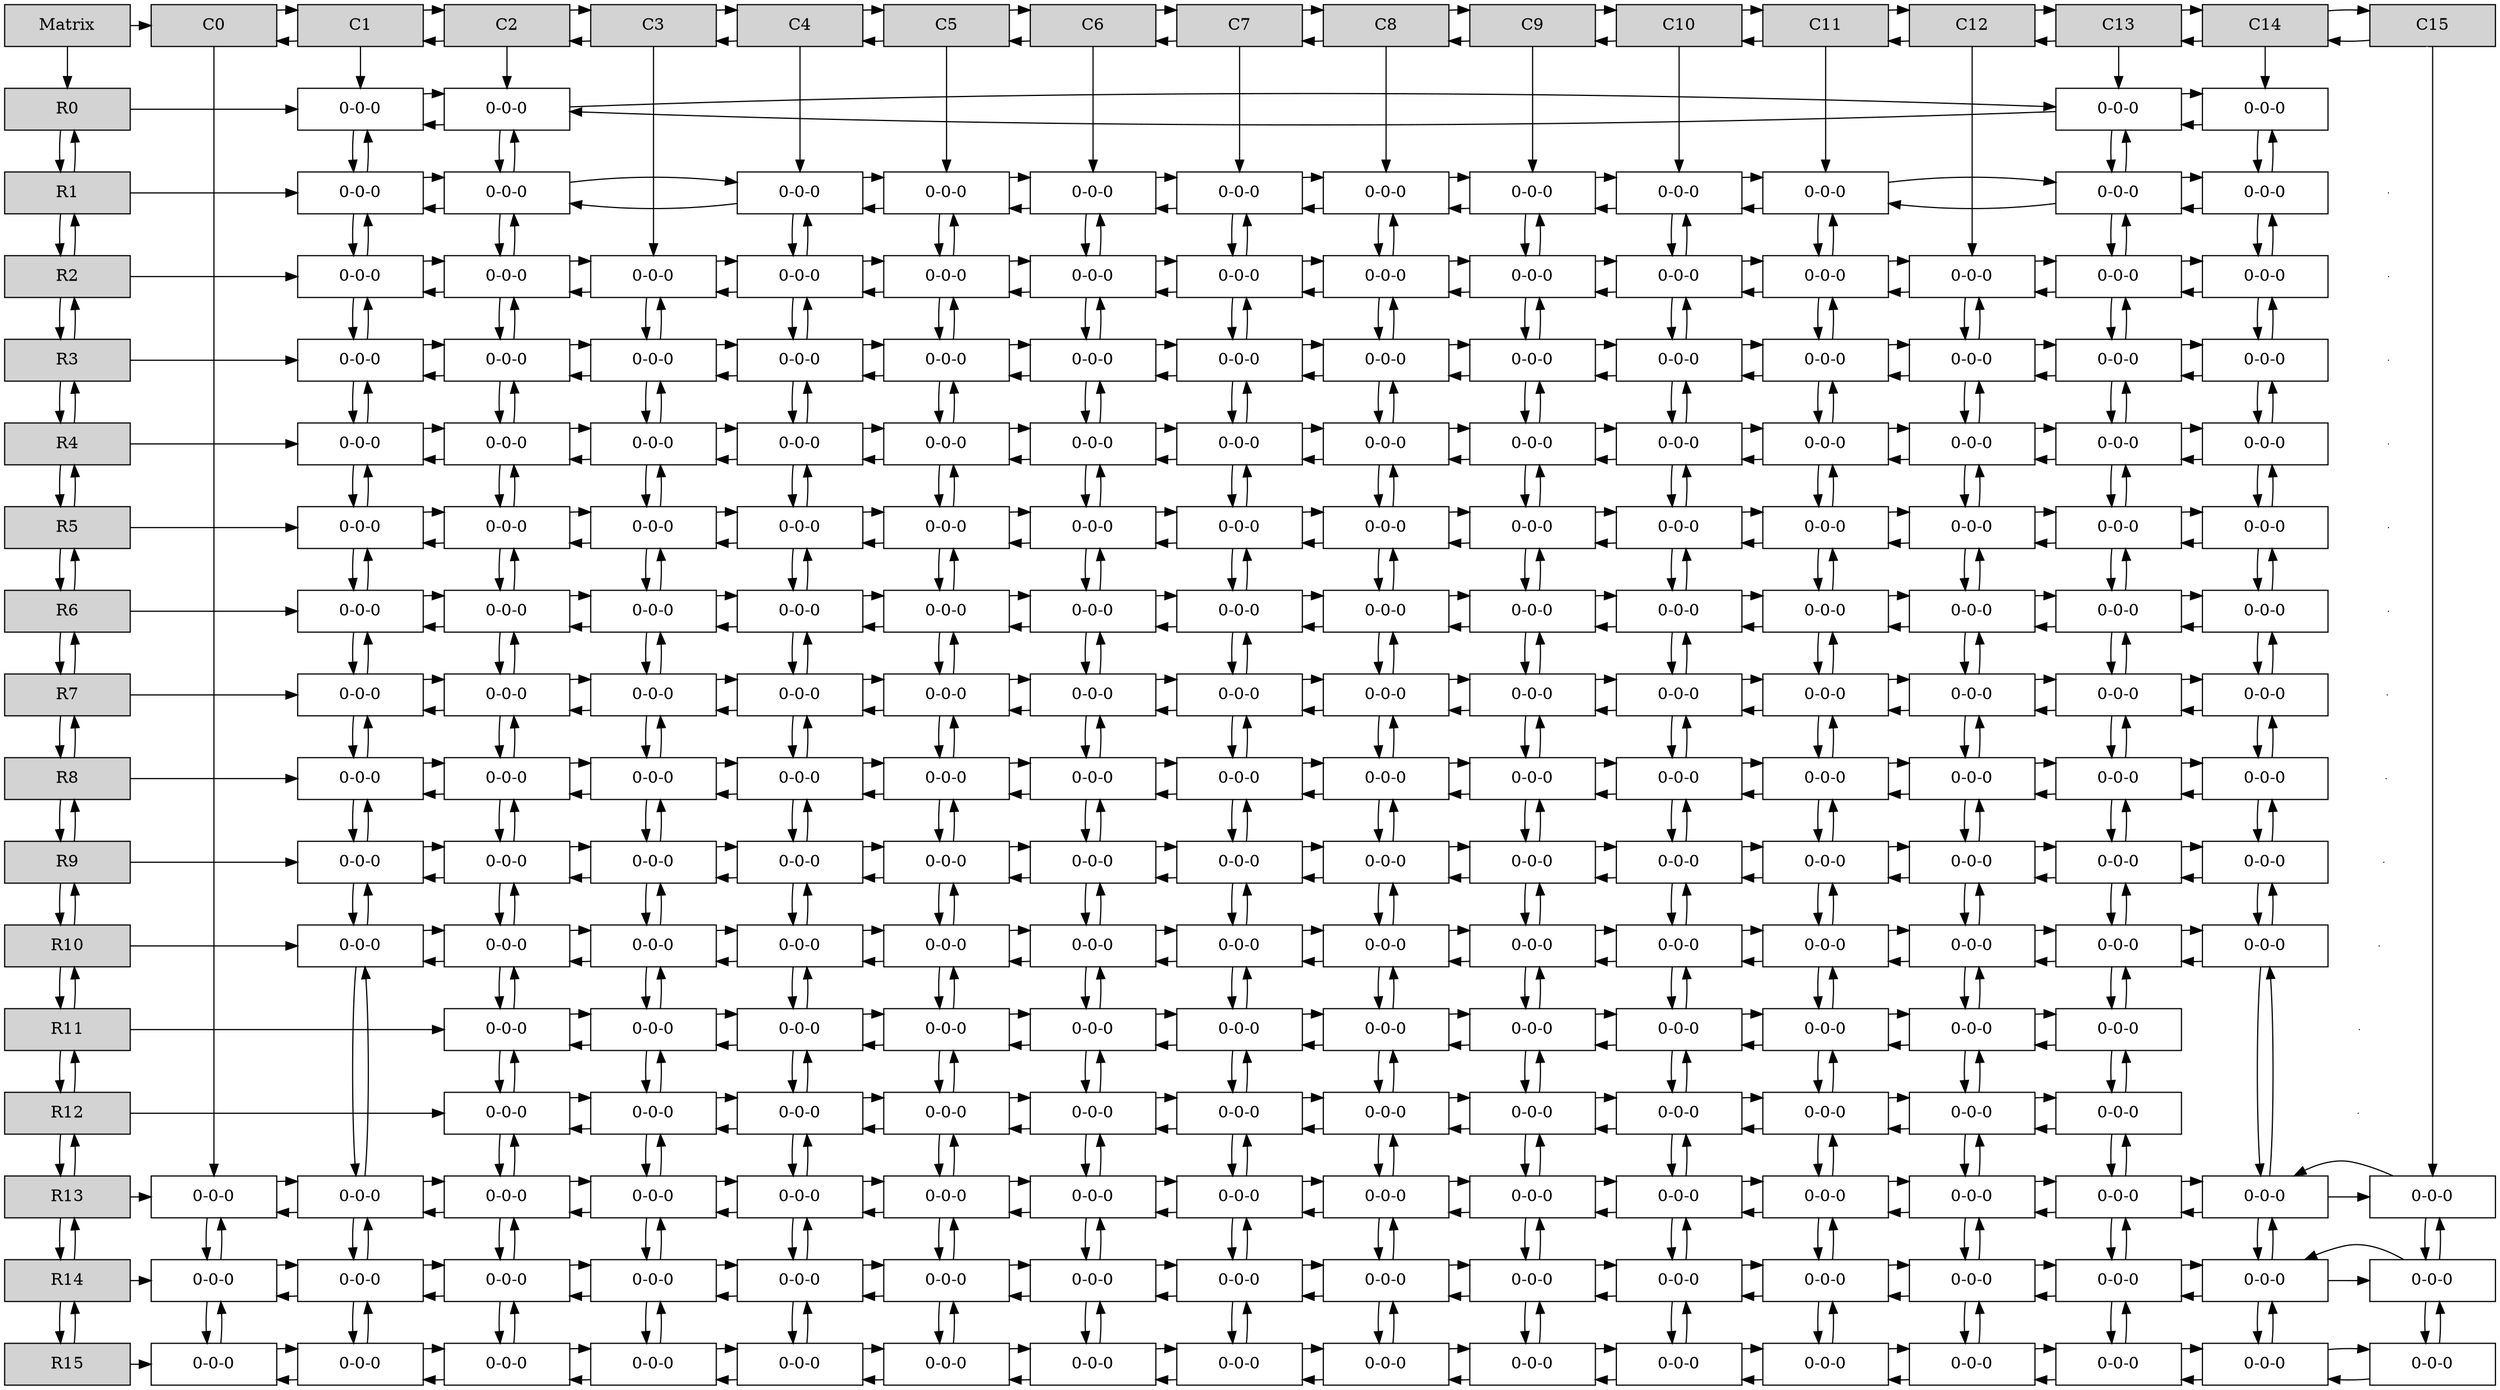 digraph Sparce_Matrix {
node [shape=box]
Mt[ label = "Matrix", width = 1.5, style = filled, group = 1 ];
e0[ shape = point, width = 0 ];
e1[ shape = point, width = 0 ];
e2[ shape = point, width = 0 ];
e3[ shape = point, width = 0 ];
e4[ shape = point, width = 0 ];
e5[ shape = point, width = 0 ];
e6[ shape = point, width = 0 ];
e7[ shape = point, width = 0 ];
e8[ shape = point, width = 0 ];
e9[ shape = point, width = 0 ];
e10[ shape = point, width = 0 ];
e11[ shape = point, width = 0 ];
e12[ shape = point, width = 0 ];
e13[ shape = point, width = 0 ];
U0[label = "R0"    width = 1.5 style = filled, group = 1 ];
Mt->U0;
N1_L0 [label = "0-0-0" width = 1.5, group =3];
U0 -> N1_L0;
A1 -> N1_L0;
N2_L0 [label = "0-0-0" width = 1.5, group =4];
N2_L0 -> N1_L0;
N1_L0 -> N2_L0;
A2 -> N2_L0;
N13_L0 [label = "0-0-0" width = 1.5, group =15];
N13_L0 -> N2_L0;
N2_L0 -> N13_L0;
A13 -> N13_L0;
N14_L0 [label = "0-0-0" width = 1.5, group =16];
N14_L0 -> N13_L0;
N13_L0 -> N14_L0;
A14 -> N14_L0;
{ rank = same; U0;N1_L0;N2_L0;N13_L0;N14_L0;}
U1[label = "R1"    width = 1.5 style = filled, group = 1 ];
U1 -> U0;
U0 -> U1;
N1_L1 [label = "0-0-0" width = 1.5, group =3];
U1 -> N1_L1;
N1_L1 -> N1_L0;
N1_L0 -> N1_L1;
N2_L1 [label = "0-0-0" width = 1.5, group =4];
N2_L1 -> N1_L1;
N1_L1 -> N2_L1;
N2_L1 -> N2_L0;
N2_L0 -> N2_L1;
N4_L1 [label = "0-0-0" width = 1.5, group =6];
N4_L1 -> N2_L1;
N2_L1 -> N4_L1;
A4 -> N4_L1;
N5_L1 [label = "0-0-0" width = 1.5, group =7];
N5_L1 -> N4_L1;
N4_L1 -> N5_L1;
A5 -> N5_L1;
N6_L1 [label = "0-0-0" width = 1.5, group =8];
N6_L1 -> N5_L1;
N5_L1 -> N6_L1;
A6 -> N6_L1;
N7_L1 [label = "0-0-0" width = 1.5, group =9];
N7_L1 -> N6_L1;
N6_L1 -> N7_L1;
A7 -> N7_L1;
N8_L1 [label = "0-0-0" width = 1.5, group =10];
N8_L1 -> N7_L1;
N7_L1 -> N8_L1;
A8 -> N8_L1;
N9_L1 [label = "0-0-0" width = 1.5, group =11];
N9_L1 -> N8_L1;
N8_L1 -> N9_L1;
A9 -> N9_L1;
N10_L1 [label = "0-0-0" width = 1.5, group =12];
N10_L1 -> N9_L1;
N9_L1 -> N10_L1;
A10 -> N10_L1;
N11_L1 [label = "0-0-0" width = 1.5, group =13];
N11_L1 -> N10_L1;
N10_L1 -> N11_L1;
A11 -> N11_L1;
N13_L1 [label = "0-0-0" width = 1.5, group =15];
N13_L1 -> N11_L1;
N11_L1 -> N13_L1;
N13_L1 -> N13_L0;
N13_L0 -> N13_L1;
N14_L1 [label = "0-0-0" width = 1.5, group =16];
N14_L1 -> N13_L1;
N13_L1 -> N14_L1;
N14_L1 -> N14_L0;
N14_L0 -> N14_L1;
{ rank = same; U1;N1_L1;N2_L1;N4_L1;N5_L1;N6_L1;N7_L1;N8_L1;N9_L1;N10_L1;N11_L1;N13_L1;N14_L1;}
U2[label = "R2"    width = 1.5 style = filled, group = 1 ];
U2 -> U1;
U1 -> U2;
{ rank = same; U1; e0}
N1_L2 [label = "0-0-0" width = 1.5, group =3];
U2 -> N1_L2;
N1_L2 -> N1_L1;
N1_L1 -> N1_L2;
N2_L2 [label = "0-0-0" width = 1.5, group =4];
N2_L2 -> N1_L2;
N1_L2 -> N2_L2;
N2_L2 -> N2_L1;
N2_L1 -> N2_L2;
N3_L2 [label = "0-0-0" width = 1.5, group =5];
N3_L2 -> N2_L2;
N2_L2 -> N3_L2;
A3 -> N3_L2;
N4_L2 [label = "0-0-0" width = 1.5, group =6];
N4_L2 -> N3_L2;
N3_L2 -> N4_L2;
N4_L2 -> N4_L1;
N4_L1 -> N4_L2;
N5_L2 [label = "0-0-0" width = 1.5, group =7];
N5_L2 -> N4_L2;
N4_L2 -> N5_L2;
N5_L2 -> N5_L1;
N5_L1 -> N5_L2;
N6_L2 [label = "0-0-0" width = 1.5, group =8];
N6_L2 -> N5_L2;
N5_L2 -> N6_L2;
N6_L2 -> N6_L1;
N6_L1 -> N6_L2;
N7_L2 [label = "0-0-0" width = 1.5, group =9];
N7_L2 -> N6_L2;
N6_L2 -> N7_L2;
N7_L2 -> N7_L1;
N7_L1 -> N7_L2;
N8_L2 [label = "0-0-0" width = 1.5, group =10];
N8_L2 -> N7_L2;
N7_L2 -> N8_L2;
N8_L2 -> N8_L1;
N8_L1 -> N8_L2;
N9_L2 [label = "0-0-0" width = 1.5, group =11];
N9_L2 -> N8_L2;
N8_L2 -> N9_L2;
N9_L2 -> N9_L1;
N9_L1 -> N9_L2;
N10_L2 [label = "0-0-0" width = 1.5, group =12];
N10_L2 -> N9_L2;
N9_L2 -> N10_L2;
N10_L2 -> N10_L1;
N10_L1 -> N10_L2;
N11_L2 [label = "0-0-0" width = 1.5, group =13];
N11_L2 -> N10_L2;
N10_L2 -> N11_L2;
N11_L2 -> N11_L1;
N11_L1 -> N11_L2;
N12_L2 [label = "0-0-0" width = 1.5, group =14];
N12_L2 -> N11_L2;
N11_L2 -> N12_L2;
A12 -> N12_L2;
N13_L2 [label = "0-0-0" width = 1.5, group =15];
N13_L2 -> N12_L2;
N12_L2 -> N13_L2;
N13_L2 -> N13_L1;
N13_L1 -> N13_L2;
N14_L2 [label = "0-0-0" width = 1.5, group =16];
N14_L2 -> N13_L2;
N13_L2 -> N14_L2;
N14_L2 -> N14_L1;
N14_L1 -> N14_L2;
{ rank = same; U2;N1_L2;N2_L2;N3_L2;N4_L2;N5_L2;N6_L2;N7_L2;N8_L2;N9_L2;N10_L2;N11_L2;N12_L2;N13_L2;N14_L2;}
U3[label = "R3"    width = 1.5 style = filled, group = 1 ];
U3 -> U2;
U2 -> U3;
{ rank = same; U2; e1}
N1_L3 [label = "0-0-0" width = 1.5, group =3];
U3 -> N1_L3;
N1_L3 -> N1_L2;
N1_L2 -> N1_L3;
N2_L3 [label = "0-0-0" width = 1.5, group =4];
N2_L3 -> N1_L3;
N1_L3 -> N2_L3;
N2_L3 -> N2_L2;
N2_L2 -> N2_L3;
N3_L3 [label = "0-0-0" width = 1.5, group =5];
N3_L3 -> N2_L3;
N2_L3 -> N3_L3;
N3_L3 -> N3_L2;
N3_L2 -> N3_L3;
N4_L3 [label = "0-0-0" width = 1.5, group =6];
N4_L3 -> N3_L3;
N3_L3 -> N4_L3;
N4_L3 -> N4_L2;
N4_L2 -> N4_L3;
N5_L3 [label = "0-0-0" width = 1.5, group =7];
N5_L3 -> N4_L3;
N4_L3 -> N5_L3;
N5_L3 -> N5_L2;
N5_L2 -> N5_L3;
N6_L3 [label = "0-0-0" width = 1.5, group =8];
N6_L3 -> N5_L3;
N5_L3 -> N6_L3;
N6_L3 -> N6_L2;
N6_L2 -> N6_L3;
N7_L3 [label = "0-0-0" width = 1.5, group =9];
N7_L3 -> N6_L3;
N6_L3 -> N7_L3;
N7_L3 -> N7_L2;
N7_L2 -> N7_L3;
N8_L3 [label = "0-0-0" width = 1.5, group =10];
N8_L3 -> N7_L3;
N7_L3 -> N8_L3;
N8_L3 -> N8_L2;
N8_L2 -> N8_L3;
N9_L3 [label = "0-0-0" width = 1.5, group =11];
N9_L3 -> N8_L3;
N8_L3 -> N9_L3;
N9_L3 -> N9_L2;
N9_L2 -> N9_L3;
N10_L3 [label = "0-0-0" width = 1.5, group =12];
N10_L3 -> N9_L3;
N9_L3 -> N10_L3;
N10_L3 -> N10_L2;
N10_L2 -> N10_L3;
N11_L3 [label = "0-0-0" width = 1.5, group =13];
N11_L3 -> N10_L3;
N10_L3 -> N11_L3;
N11_L3 -> N11_L2;
N11_L2 -> N11_L3;
N12_L3 [label = "0-0-0" width = 1.5, group =14];
N12_L3 -> N11_L3;
N11_L3 -> N12_L3;
N12_L3 -> N12_L2;
N12_L2 -> N12_L3;
N13_L3 [label = "0-0-0" width = 1.5, group =15];
N13_L3 -> N12_L3;
N12_L3 -> N13_L3;
N13_L3 -> N13_L2;
N13_L2 -> N13_L3;
N14_L3 [label = "0-0-0" width = 1.5, group =16];
N14_L3 -> N13_L3;
N13_L3 -> N14_L3;
N14_L3 -> N14_L2;
N14_L2 -> N14_L3;
{ rank = same; U3;N1_L3;N2_L3;N3_L3;N4_L3;N5_L3;N6_L3;N7_L3;N8_L3;N9_L3;N10_L3;N11_L3;N12_L3;N13_L3;N14_L3;}
U4[label = "R4"    width = 1.5 style = filled, group = 1 ];
U4 -> U3;
U3 -> U4;
{ rank = same; U3; e2}
N1_L4 [label = "0-0-0" width = 1.5, group =3];
U4 -> N1_L4;
N1_L4 -> N1_L3;
N1_L3 -> N1_L4;
N2_L4 [label = "0-0-0" width = 1.5, group =4];
N2_L4 -> N1_L4;
N1_L4 -> N2_L4;
N2_L4 -> N2_L3;
N2_L3 -> N2_L4;
N3_L4 [label = "0-0-0" width = 1.5, group =5];
N3_L4 -> N2_L4;
N2_L4 -> N3_L4;
N3_L4 -> N3_L3;
N3_L3 -> N3_L4;
N4_L4 [label = "0-0-0" width = 1.5, group =6];
N4_L4 -> N3_L4;
N3_L4 -> N4_L4;
N4_L4 -> N4_L3;
N4_L3 -> N4_L4;
N5_L4 [label = "0-0-0" width = 1.5, group =7];
N5_L4 -> N4_L4;
N4_L4 -> N5_L4;
N5_L4 -> N5_L3;
N5_L3 -> N5_L4;
N6_L4 [label = "0-0-0" width = 1.5, group =8];
N6_L4 -> N5_L4;
N5_L4 -> N6_L4;
N6_L4 -> N6_L3;
N6_L3 -> N6_L4;
N7_L4 [label = "0-0-0" width = 1.5, group =9];
N7_L4 -> N6_L4;
N6_L4 -> N7_L4;
N7_L4 -> N7_L3;
N7_L3 -> N7_L4;
N8_L4 [label = "0-0-0" width = 1.5, group =10];
N8_L4 -> N7_L4;
N7_L4 -> N8_L4;
N8_L4 -> N8_L3;
N8_L3 -> N8_L4;
N9_L4 [label = "0-0-0" width = 1.5, group =11];
N9_L4 -> N8_L4;
N8_L4 -> N9_L4;
N9_L4 -> N9_L3;
N9_L3 -> N9_L4;
N10_L4 [label = "0-0-0" width = 1.5, group =12];
N10_L4 -> N9_L4;
N9_L4 -> N10_L4;
N10_L4 -> N10_L3;
N10_L3 -> N10_L4;
N11_L4 [label = "0-0-0" width = 1.5, group =13];
N11_L4 -> N10_L4;
N10_L4 -> N11_L4;
N11_L4 -> N11_L3;
N11_L3 -> N11_L4;
N12_L4 [label = "0-0-0" width = 1.5, group =14];
N12_L4 -> N11_L4;
N11_L4 -> N12_L4;
N12_L4 -> N12_L3;
N12_L3 -> N12_L4;
N13_L4 [label = "0-0-0" width = 1.5, group =15];
N13_L4 -> N12_L4;
N12_L4 -> N13_L4;
N13_L4 -> N13_L3;
N13_L3 -> N13_L4;
N14_L4 [label = "0-0-0" width = 1.5, group =16];
N14_L4 -> N13_L4;
N13_L4 -> N14_L4;
N14_L4 -> N14_L3;
N14_L3 -> N14_L4;
{ rank = same; U4;N1_L4;N2_L4;N3_L4;N4_L4;N5_L4;N6_L4;N7_L4;N8_L4;N9_L4;N10_L4;N11_L4;N12_L4;N13_L4;N14_L4;}
U5[label = "R5"    width = 1.5 style = filled, group = 1 ];
U5 -> U4;
U4 -> U5;
{ rank = same; U4; e3}
N1_L5 [label = "0-0-0" width = 1.5, group =3];
U5 -> N1_L5;
N1_L5 -> N1_L4;
N1_L4 -> N1_L5;
N2_L5 [label = "0-0-0" width = 1.5, group =4];
N2_L5 -> N1_L5;
N1_L5 -> N2_L5;
N2_L5 -> N2_L4;
N2_L4 -> N2_L5;
N3_L5 [label = "0-0-0" width = 1.5, group =5];
N3_L5 -> N2_L5;
N2_L5 -> N3_L5;
N3_L5 -> N3_L4;
N3_L4 -> N3_L5;
N4_L5 [label = "0-0-0" width = 1.5, group =6];
N4_L5 -> N3_L5;
N3_L5 -> N4_L5;
N4_L5 -> N4_L4;
N4_L4 -> N4_L5;
N5_L5 [label = "0-0-0" width = 1.5, group =7];
N5_L5 -> N4_L5;
N4_L5 -> N5_L5;
N5_L5 -> N5_L4;
N5_L4 -> N5_L5;
N6_L5 [label = "0-0-0" width = 1.5, group =8];
N6_L5 -> N5_L5;
N5_L5 -> N6_L5;
N6_L5 -> N6_L4;
N6_L4 -> N6_L5;
N7_L5 [label = "0-0-0" width = 1.5, group =9];
N7_L5 -> N6_L5;
N6_L5 -> N7_L5;
N7_L5 -> N7_L4;
N7_L4 -> N7_L5;
N8_L5 [label = "0-0-0" width = 1.5, group =10];
N8_L5 -> N7_L5;
N7_L5 -> N8_L5;
N8_L5 -> N8_L4;
N8_L4 -> N8_L5;
N9_L5 [label = "0-0-0" width = 1.5, group =11];
N9_L5 -> N8_L5;
N8_L5 -> N9_L5;
N9_L5 -> N9_L4;
N9_L4 -> N9_L5;
N10_L5 [label = "0-0-0" width = 1.5, group =12];
N10_L5 -> N9_L5;
N9_L5 -> N10_L5;
N10_L5 -> N10_L4;
N10_L4 -> N10_L5;
N11_L5 [label = "0-0-0" width = 1.5, group =13];
N11_L5 -> N10_L5;
N10_L5 -> N11_L5;
N11_L5 -> N11_L4;
N11_L4 -> N11_L5;
N12_L5 [label = "0-0-0" width = 1.5, group =14];
N12_L5 -> N11_L5;
N11_L5 -> N12_L5;
N12_L5 -> N12_L4;
N12_L4 -> N12_L5;
N13_L5 [label = "0-0-0" width = 1.5, group =15];
N13_L5 -> N12_L5;
N12_L5 -> N13_L5;
N13_L5 -> N13_L4;
N13_L4 -> N13_L5;
N14_L5 [label = "0-0-0" width = 1.5, group =16];
N14_L5 -> N13_L5;
N13_L5 -> N14_L5;
N14_L5 -> N14_L4;
N14_L4 -> N14_L5;
{ rank = same; U5;N1_L5;N2_L5;N3_L5;N4_L5;N5_L5;N6_L5;N7_L5;N8_L5;N9_L5;N10_L5;N11_L5;N12_L5;N13_L5;N14_L5;}
U6[label = "R6"    width = 1.5 style = filled, group = 1 ];
U6 -> U5;
U5 -> U6;
{ rank = same; U5; e4}
N1_L6 [label = "0-0-0" width = 1.5, group =3];
U6 -> N1_L6;
N1_L6 -> N1_L5;
N1_L5 -> N1_L6;
N2_L6 [label = "0-0-0" width = 1.5, group =4];
N2_L6 -> N1_L6;
N1_L6 -> N2_L6;
N2_L6 -> N2_L5;
N2_L5 -> N2_L6;
N3_L6 [label = "0-0-0" width = 1.5, group =5];
N3_L6 -> N2_L6;
N2_L6 -> N3_L6;
N3_L6 -> N3_L5;
N3_L5 -> N3_L6;
N4_L6 [label = "0-0-0" width = 1.5, group =6];
N4_L6 -> N3_L6;
N3_L6 -> N4_L6;
N4_L6 -> N4_L5;
N4_L5 -> N4_L6;
N5_L6 [label = "0-0-0" width = 1.5, group =7];
N5_L6 -> N4_L6;
N4_L6 -> N5_L6;
N5_L6 -> N5_L5;
N5_L5 -> N5_L6;
N6_L6 [label = "0-0-0" width = 1.5, group =8];
N6_L6 -> N5_L6;
N5_L6 -> N6_L6;
N6_L6 -> N6_L5;
N6_L5 -> N6_L6;
N7_L6 [label = "0-0-0" width = 1.5, group =9];
N7_L6 -> N6_L6;
N6_L6 -> N7_L6;
N7_L6 -> N7_L5;
N7_L5 -> N7_L6;
N8_L6 [label = "0-0-0" width = 1.5, group =10];
N8_L6 -> N7_L6;
N7_L6 -> N8_L6;
N8_L6 -> N8_L5;
N8_L5 -> N8_L6;
N9_L6 [label = "0-0-0" width = 1.5, group =11];
N9_L6 -> N8_L6;
N8_L6 -> N9_L6;
N9_L6 -> N9_L5;
N9_L5 -> N9_L6;
N10_L6 [label = "0-0-0" width = 1.5, group =12];
N10_L6 -> N9_L6;
N9_L6 -> N10_L6;
N10_L6 -> N10_L5;
N10_L5 -> N10_L6;
N11_L6 [label = "0-0-0" width = 1.5, group =13];
N11_L6 -> N10_L6;
N10_L6 -> N11_L6;
N11_L6 -> N11_L5;
N11_L5 -> N11_L6;
N12_L6 [label = "0-0-0" width = 1.5, group =14];
N12_L6 -> N11_L6;
N11_L6 -> N12_L6;
N12_L6 -> N12_L5;
N12_L5 -> N12_L6;
N13_L6 [label = "0-0-0" width = 1.5, group =15];
N13_L6 -> N12_L6;
N12_L6 -> N13_L6;
N13_L6 -> N13_L5;
N13_L5 -> N13_L6;
N14_L6 [label = "0-0-0" width = 1.5, group =16];
N14_L6 -> N13_L6;
N13_L6 -> N14_L6;
N14_L6 -> N14_L5;
N14_L5 -> N14_L6;
{ rank = same; U6;N1_L6;N2_L6;N3_L6;N4_L6;N5_L6;N6_L6;N7_L6;N8_L6;N9_L6;N10_L6;N11_L6;N12_L6;N13_L6;N14_L6;}
U7[label = "R7"    width = 1.5 style = filled, group = 1 ];
U7 -> U6;
U6 -> U7;
{ rank = same; U6; e5}
N1_L7 [label = "0-0-0" width = 1.5, group =3];
U7 -> N1_L7;
N1_L7 -> N1_L6;
N1_L6 -> N1_L7;
N2_L7 [label = "0-0-0" width = 1.5, group =4];
N2_L7 -> N1_L7;
N1_L7 -> N2_L7;
N2_L7 -> N2_L6;
N2_L6 -> N2_L7;
N3_L7 [label = "0-0-0" width = 1.5, group =5];
N3_L7 -> N2_L7;
N2_L7 -> N3_L7;
N3_L7 -> N3_L6;
N3_L6 -> N3_L7;
N4_L7 [label = "0-0-0" width = 1.5, group =6];
N4_L7 -> N3_L7;
N3_L7 -> N4_L7;
N4_L7 -> N4_L6;
N4_L6 -> N4_L7;
N5_L7 [label = "0-0-0" width = 1.5, group =7];
N5_L7 -> N4_L7;
N4_L7 -> N5_L7;
N5_L7 -> N5_L6;
N5_L6 -> N5_L7;
N6_L7 [label = "0-0-0" width = 1.5, group =8];
N6_L7 -> N5_L7;
N5_L7 -> N6_L7;
N6_L7 -> N6_L6;
N6_L6 -> N6_L7;
N7_L7 [label = "0-0-0" width = 1.5, group =9];
N7_L7 -> N6_L7;
N6_L7 -> N7_L7;
N7_L7 -> N7_L6;
N7_L6 -> N7_L7;
N8_L7 [label = "0-0-0" width = 1.5, group =10];
N8_L7 -> N7_L7;
N7_L7 -> N8_L7;
N8_L7 -> N8_L6;
N8_L6 -> N8_L7;
N9_L7 [label = "0-0-0" width = 1.5, group =11];
N9_L7 -> N8_L7;
N8_L7 -> N9_L7;
N9_L7 -> N9_L6;
N9_L6 -> N9_L7;
N10_L7 [label = "0-0-0" width = 1.5, group =12];
N10_L7 -> N9_L7;
N9_L7 -> N10_L7;
N10_L7 -> N10_L6;
N10_L6 -> N10_L7;
N11_L7 [label = "0-0-0" width = 1.5, group =13];
N11_L7 -> N10_L7;
N10_L7 -> N11_L7;
N11_L7 -> N11_L6;
N11_L6 -> N11_L7;
N12_L7 [label = "0-0-0" width = 1.5, group =14];
N12_L7 -> N11_L7;
N11_L7 -> N12_L7;
N12_L7 -> N12_L6;
N12_L6 -> N12_L7;
N13_L7 [label = "0-0-0" width = 1.5, group =15];
N13_L7 -> N12_L7;
N12_L7 -> N13_L7;
N13_L7 -> N13_L6;
N13_L6 -> N13_L7;
N14_L7 [label = "0-0-0" width = 1.5, group =16];
N14_L7 -> N13_L7;
N13_L7 -> N14_L7;
N14_L7 -> N14_L6;
N14_L6 -> N14_L7;
{ rank = same; U7;N1_L7;N2_L7;N3_L7;N4_L7;N5_L7;N6_L7;N7_L7;N8_L7;N9_L7;N10_L7;N11_L7;N12_L7;N13_L7;N14_L7;}
U8[label = "R8"    width = 1.5 style = filled, group = 1 ];
U8 -> U7;
U7 -> U8;
{ rank = same; U7; e6}
N1_L8 [label = "0-0-0" width = 1.5, group =3];
U8 -> N1_L8;
N1_L8 -> N1_L7;
N1_L7 -> N1_L8;
N2_L8 [label = "0-0-0" width = 1.5, group =4];
N2_L8 -> N1_L8;
N1_L8 -> N2_L8;
N2_L8 -> N2_L7;
N2_L7 -> N2_L8;
N3_L8 [label = "0-0-0" width = 1.5, group =5];
N3_L8 -> N2_L8;
N2_L8 -> N3_L8;
N3_L8 -> N3_L7;
N3_L7 -> N3_L8;
N4_L8 [label = "0-0-0" width = 1.5, group =6];
N4_L8 -> N3_L8;
N3_L8 -> N4_L8;
N4_L8 -> N4_L7;
N4_L7 -> N4_L8;
N5_L8 [label = "0-0-0" width = 1.5, group =7];
N5_L8 -> N4_L8;
N4_L8 -> N5_L8;
N5_L8 -> N5_L7;
N5_L7 -> N5_L8;
N6_L8 [label = "0-0-0" width = 1.5, group =8];
N6_L8 -> N5_L8;
N5_L8 -> N6_L8;
N6_L8 -> N6_L7;
N6_L7 -> N6_L8;
N7_L8 [label = "0-0-0" width = 1.5, group =9];
N7_L8 -> N6_L8;
N6_L8 -> N7_L8;
N7_L8 -> N7_L7;
N7_L7 -> N7_L8;
N8_L8 [label = "0-0-0" width = 1.5, group =10];
N8_L8 -> N7_L8;
N7_L8 -> N8_L8;
N8_L8 -> N8_L7;
N8_L7 -> N8_L8;
N9_L8 [label = "0-0-0" width = 1.5, group =11];
N9_L8 -> N8_L8;
N8_L8 -> N9_L8;
N9_L8 -> N9_L7;
N9_L7 -> N9_L8;
N10_L8 [label = "0-0-0" width = 1.5, group =12];
N10_L8 -> N9_L8;
N9_L8 -> N10_L8;
N10_L8 -> N10_L7;
N10_L7 -> N10_L8;
N11_L8 [label = "0-0-0" width = 1.5, group =13];
N11_L8 -> N10_L8;
N10_L8 -> N11_L8;
N11_L8 -> N11_L7;
N11_L7 -> N11_L8;
N12_L8 [label = "0-0-0" width = 1.5, group =14];
N12_L8 -> N11_L8;
N11_L8 -> N12_L8;
N12_L8 -> N12_L7;
N12_L7 -> N12_L8;
N13_L8 [label = "0-0-0" width = 1.5, group =15];
N13_L8 -> N12_L8;
N12_L8 -> N13_L8;
N13_L8 -> N13_L7;
N13_L7 -> N13_L8;
N14_L8 [label = "0-0-0" width = 1.5, group =16];
N14_L8 -> N13_L8;
N13_L8 -> N14_L8;
N14_L8 -> N14_L7;
N14_L7 -> N14_L8;
{ rank = same; U8;N1_L8;N2_L8;N3_L8;N4_L8;N5_L8;N6_L8;N7_L8;N8_L8;N9_L8;N10_L8;N11_L8;N12_L8;N13_L8;N14_L8;}
U9[label = "R9"    width = 1.5 style = filled, group = 1 ];
U9 -> U8;
U8 -> U9;
{ rank = same; U8; e7}
N1_L9 [label = "0-0-0" width = 1.5, group =3];
U9 -> N1_L9;
N1_L9 -> N1_L8;
N1_L8 -> N1_L9;
N2_L9 [label = "0-0-0" width = 1.5, group =4];
N2_L9 -> N1_L9;
N1_L9 -> N2_L9;
N2_L9 -> N2_L8;
N2_L8 -> N2_L9;
N3_L9 [label = "0-0-0" width = 1.5, group =5];
N3_L9 -> N2_L9;
N2_L9 -> N3_L9;
N3_L9 -> N3_L8;
N3_L8 -> N3_L9;
N4_L9 [label = "0-0-0" width = 1.5, group =6];
N4_L9 -> N3_L9;
N3_L9 -> N4_L9;
N4_L9 -> N4_L8;
N4_L8 -> N4_L9;
N5_L9 [label = "0-0-0" width = 1.5, group =7];
N5_L9 -> N4_L9;
N4_L9 -> N5_L9;
N5_L9 -> N5_L8;
N5_L8 -> N5_L9;
N6_L9 [label = "0-0-0" width = 1.5, group =8];
N6_L9 -> N5_L9;
N5_L9 -> N6_L9;
N6_L9 -> N6_L8;
N6_L8 -> N6_L9;
N7_L9 [label = "0-0-0" width = 1.5, group =9];
N7_L9 -> N6_L9;
N6_L9 -> N7_L9;
N7_L9 -> N7_L8;
N7_L8 -> N7_L9;
N8_L9 [label = "0-0-0" width = 1.5, group =10];
N8_L9 -> N7_L9;
N7_L9 -> N8_L9;
N8_L9 -> N8_L8;
N8_L8 -> N8_L9;
N9_L9 [label = "0-0-0" width = 1.5, group =11];
N9_L9 -> N8_L9;
N8_L9 -> N9_L9;
N9_L9 -> N9_L8;
N9_L8 -> N9_L9;
N10_L9 [label = "0-0-0" width = 1.5, group =12];
N10_L9 -> N9_L9;
N9_L9 -> N10_L9;
N10_L9 -> N10_L8;
N10_L8 -> N10_L9;
N11_L9 [label = "0-0-0" width = 1.5, group =13];
N11_L9 -> N10_L9;
N10_L9 -> N11_L9;
N11_L9 -> N11_L8;
N11_L8 -> N11_L9;
N12_L9 [label = "0-0-0" width = 1.5, group =14];
N12_L9 -> N11_L9;
N11_L9 -> N12_L9;
N12_L9 -> N12_L8;
N12_L8 -> N12_L9;
N13_L9 [label = "0-0-0" width = 1.5, group =15];
N13_L9 -> N12_L9;
N12_L9 -> N13_L9;
N13_L9 -> N13_L8;
N13_L8 -> N13_L9;
N14_L9 [label = "0-0-0" width = 1.5, group =16];
N14_L9 -> N13_L9;
N13_L9 -> N14_L9;
N14_L9 -> N14_L8;
N14_L8 -> N14_L9;
{ rank = same; U9;N1_L9;N2_L9;N3_L9;N4_L9;N5_L9;N6_L9;N7_L9;N8_L9;N9_L9;N10_L9;N11_L9;N12_L9;N13_L9;N14_L9;}
U10[label = "R10"    width = 1.5 style = filled, group = 1 ];
U10 -> U9;
U9 -> U10;
{ rank = same; U9; e8}
N1_L10 [label = "0-0-0" width = 1.5, group =3];
U10 -> N1_L10;
N1_L10 -> N1_L9;
N1_L9 -> N1_L10;
N2_L10 [label = "0-0-0" width = 1.5, group =4];
N2_L10 -> N1_L10;
N1_L10 -> N2_L10;
N2_L10 -> N2_L9;
N2_L9 -> N2_L10;
N3_L10 [label = "0-0-0" width = 1.5, group =5];
N3_L10 -> N2_L10;
N2_L10 -> N3_L10;
N3_L10 -> N3_L9;
N3_L9 -> N3_L10;
N4_L10 [label = "0-0-0" width = 1.5, group =6];
N4_L10 -> N3_L10;
N3_L10 -> N4_L10;
N4_L10 -> N4_L9;
N4_L9 -> N4_L10;
N5_L10 [label = "0-0-0" width = 1.5, group =7];
N5_L10 -> N4_L10;
N4_L10 -> N5_L10;
N5_L10 -> N5_L9;
N5_L9 -> N5_L10;
N6_L10 [label = "0-0-0" width = 1.5, group =8];
N6_L10 -> N5_L10;
N5_L10 -> N6_L10;
N6_L10 -> N6_L9;
N6_L9 -> N6_L10;
N7_L10 [label = "0-0-0" width = 1.5, group =9];
N7_L10 -> N6_L10;
N6_L10 -> N7_L10;
N7_L10 -> N7_L9;
N7_L9 -> N7_L10;
N8_L10 [label = "0-0-0" width = 1.5, group =10];
N8_L10 -> N7_L10;
N7_L10 -> N8_L10;
N8_L10 -> N8_L9;
N8_L9 -> N8_L10;
N9_L10 [label = "0-0-0" width = 1.5, group =11];
N9_L10 -> N8_L10;
N8_L10 -> N9_L10;
N9_L10 -> N9_L9;
N9_L9 -> N9_L10;
N10_L10 [label = "0-0-0" width = 1.5, group =12];
N10_L10 -> N9_L10;
N9_L10 -> N10_L10;
N10_L10 -> N10_L9;
N10_L9 -> N10_L10;
N11_L10 [label = "0-0-0" width = 1.5, group =13];
N11_L10 -> N10_L10;
N10_L10 -> N11_L10;
N11_L10 -> N11_L9;
N11_L9 -> N11_L10;
N12_L10 [label = "0-0-0" width = 1.5, group =14];
N12_L10 -> N11_L10;
N11_L10 -> N12_L10;
N12_L10 -> N12_L9;
N12_L9 -> N12_L10;
N13_L10 [label = "0-0-0" width = 1.5, group =15];
N13_L10 -> N12_L10;
N12_L10 -> N13_L10;
N13_L10 -> N13_L9;
N13_L9 -> N13_L10;
N14_L10 [label = "0-0-0" width = 1.5, group =16];
N14_L10 -> N13_L10;
N13_L10 -> N14_L10;
N14_L10 -> N14_L9;
N14_L9 -> N14_L10;
{ rank = same; U10;N1_L10;N2_L10;N3_L10;N4_L10;N5_L10;N6_L10;N7_L10;N8_L10;N9_L10;N10_L10;N11_L10;N12_L10;N13_L10;N14_L10;}
U11[label = "R11"    width = 1.5 style = filled, group = 1 ];
U11 -> U10;
U10 -> U11;
{ rank = same; U10; e9}
N2_L11 [label = "0-0-0" width = 1.5, group =4];
U11 -> N2_L11;
N2_L11 -> N2_L10;
N2_L10 -> N2_L11;
N3_L11 [label = "0-0-0" width = 1.5, group =5];
N3_L11 -> N2_L11;
N2_L11 -> N3_L11;
N3_L11 -> N3_L10;
N3_L10 -> N3_L11;
N4_L11 [label = "0-0-0" width = 1.5, group =6];
N4_L11 -> N3_L11;
N3_L11 -> N4_L11;
N4_L11 -> N4_L10;
N4_L10 -> N4_L11;
N5_L11 [label = "0-0-0" width = 1.5, group =7];
N5_L11 -> N4_L11;
N4_L11 -> N5_L11;
N5_L11 -> N5_L10;
N5_L10 -> N5_L11;
N6_L11 [label = "0-0-0" width = 1.5, group =8];
N6_L11 -> N5_L11;
N5_L11 -> N6_L11;
N6_L11 -> N6_L10;
N6_L10 -> N6_L11;
N7_L11 [label = "0-0-0" width = 1.5, group =9];
N7_L11 -> N6_L11;
N6_L11 -> N7_L11;
N7_L11 -> N7_L10;
N7_L10 -> N7_L11;
N8_L11 [label = "0-0-0" width = 1.5, group =10];
N8_L11 -> N7_L11;
N7_L11 -> N8_L11;
N8_L11 -> N8_L10;
N8_L10 -> N8_L11;
N9_L11 [label = "0-0-0" width = 1.5, group =11];
N9_L11 -> N8_L11;
N8_L11 -> N9_L11;
N9_L11 -> N9_L10;
N9_L10 -> N9_L11;
N10_L11 [label = "0-0-0" width = 1.5, group =12];
N10_L11 -> N9_L11;
N9_L11 -> N10_L11;
N10_L11 -> N10_L10;
N10_L10 -> N10_L11;
N11_L11 [label = "0-0-0" width = 1.5, group =13];
N11_L11 -> N10_L11;
N10_L11 -> N11_L11;
N11_L11 -> N11_L10;
N11_L10 -> N11_L11;
N12_L11 [label = "0-0-0" width = 1.5, group =14];
N12_L11 -> N11_L11;
N11_L11 -> N12_L11;
N12_L11 -> N12_L10;
N12_L10 -> N12_L11;
N13_L11 [label = "0-0-0" width = 1.5, group =15];
N13_L11 -> N12_L11;
N12_L11 -> N13_L11;
N13_L11 -> N13_L10;
N13_L10 -> N13_L11;
{ rank = same; U11;N2_L11;N3_L11;N4_L11;N5_L11;N6_L11;N7_L11;N8_L11;N9_L11;N10_L11;N11_L11;N12_L11;N13_L11;}
U12[label = "R12"    width = 1.5 style = filled, group = 1 ];
U12 -> U11;
U11 -> U12;
{ rank = same; U11; e10}
N2_L12 [label = "0-0-0" width = 1.5, group =4];
U12 -> N2_L12;
N2_L12 -> N2_L11;
N2_L11 -> N2_L12;
N3_L12 [label = "0-0-0" width = 1.5, group =5];
N3_L12 -> N2_L12;
N2_L12 -> N3_L12;
N3_L12 -> N3_L11;
N3_L11 -> N3_L12;
N4_L12 [label = "0-0-0" width = 1.5, group =6];
N4_L12 -> N3_L12;
N3_L12 -> N4_L12;
N4_L12 -> N4_L11;
N4_L11 -> N4_L12;
N5_L12 [label = "0-0-0" width = 1.5, group =7];
N5_L12 -> N4_L12;
N4_L12 -> N5_L12;
N5_L12 -> N5_L11;
N5_L11 -> N5_L12;
N6_L12 [label = "0-0-0" width = 1.5, group =8];
N6_L12 -> N5_L12;
N5_L12 -> N6_L12;
N6_L12 -> N6_L11;
N6_L11 -> N6_L12;
N7_L12 [label = "0-0-0" width = 1.5, group =9];
N7_L12 -> N6_L12;
N6_L12 -> N7_L12;
N7_L12 -> N7_L11;
N7_L11 -> N7_L12;
N8_L12 [label = "0-0-0" width = 1.5, group =10];
N8_L12 -> N7_L12;
N7_L12 -> N8_L12;
N8_L12 -> N8_L11;
N8_L11 -> N8_L12;
N9_L12 [label = "0-0-0" width = 1.5, group =11];
N9_L12 -> N8_L12;
N8_L12 -> N9_L12;
N9_L12 -> N9_L11;
N9_L11 -> N9_L12;
N10_L12 [label = "0-0-0" width = 1.5, group =12];
N10_L12 -> N9_L12;
N9_L12 -> N10_L12;
N10_L12 -> N10_L11;
N10_L11 -> N10_L12;
N11_L12 [label = "0-0-0" width = 1.5, group =13];
N11_L12 -> N10_L12;
N10_L12 -> N11_L12;
N11_L12 -> N11_L11;
N11_L11 -> N11_L12;
N12_L12 [label = "0-0-0" width = 1.5, group =14];
N12_L12 -> N11_L12;
N11_L12 -> N12_L12;
N12_L12 -> N12_L11;
N12_L11 -> N12_L12;
N13_L12 [label = "0-0-0" width = 1.5, group =15];
N13_L12 -> N12_L12;
N12_L12 -> N13_L12;
N13_L12 -> N13_L11;
N13_L11 -> N13_L12;
{ rank = same; U12;N2_L12;N3_L12;N4_L12;N5_L12;N6_L12;N7_L12;N8_L12;N9_L12;N10_L12;N11_L12;N12_L12;N13_L12;}
U13[label = "R13"    width = 1.5 style = filled, group = 1 ];
U13 -> U12;
U12 -> U13;
{ rank = same; U12; e11}
N0_L13 [label = "0-0-0" width = 1.5, group =2];
U13 -> N0_L13;
A0 -> N0_L13;
N1_L13 [label = "0-0-0" width = 1.5, group =3];
N1_L13 -> N0_L13;
N0_L13 -> N1_L13;
N1_L13 -> N1_L10;
N1_L10 -> N1_L13;
N2_L13 [label = "0-0-0" width = 1.5, group =4];
N2_L13 -> N1_L13;
N1_L13 -> N2_L13;
N2_L13 -> N2_L12;
N2_L12 -> N2_L13;
N3_L13 [label = "0-0-0" width = 1.5, group =5];
N3_L13 -> N2_L13;
N2_L13 -> N3_L13;
N3_L13 -> N3_L12;
N3_L12 -> N3_L13;
N4_L13 [label = "0-0-0" width = 1.5, group =6];
N4_L13 -> N3_L13;
N3_L13 -> N4_L13;
N4_L13 -> N4_L12;
N4_L12 -> N4_L13;
N5_L13 [label = "0-0-0" width = 1.5, group =7];
N5_L13 -> N4_L13;
N4_L13 -> N5_L13;
N5_L13 -> N5_L12;
N5_L12 -> N5_L13;
N6_L13 [label = "0-0-0" width = 1.5, group =8];
N6_L13 -> N5_L13;
N5_L13 -> N6_L13;
N6_L13 -> N6_L12;
N6_L12 -> N6_L13;
N7_L13 [label = "0-0-0" width = 1.5, group =9];
N7_L13 -> N6_L13;
N6_L13 -> N7_L13;
N7_L13 -> N7_L12;
N7_L12 -> N7_L13;
N8_L13 [label = "0-0-0" width = 1.5, group =10];
N8_L13 -> N7_L13;
N7_L13 -> N8_L13;
N8_L13 -> N8_L12;
N8_L12 -> N8_L13;
N9_L13 [label = "0-0-0" width = 1.5, group =11];
N9_L13 -> N8_L13;
N8_L13 -> N9_L13;
N9_L13 -> N9_L12;
N9_L12 -> N9_L13;
N10_L13 [label = "0-0-0" width = 1.5, group =12];
N10_L13 -> N9_L13;
N9_L13 -> N10_L13;
N10_L13 -> N10_L12;
N10_L12 -> N10_L13;
N11_L13 [label = "0-0-0" width = 1.5, group =13];
N11_L13 -> N10_L13;
N10_L13 -> N11_L13;
N11_L13 -> N11_L12;
N11_L12 -> N11_L13;
N12_L13 [label = "0-0-0" width = 1.5, group =14];
N12_L13 -> N11_L13;
N11_L13 -> N12_L13;
N12_L13 -> N12_L12;
N12_L12 -> N12_L13;
N13_L13 [label = "0-0-0" width = 1.5, group =15];
N13_L13 -> N12_L13;
N12_L13 -> N13_L13;
N13_L13 -> N13_L12;
N13_L12 -> N13_L13;
N14_L13 [label = "0-0-0" width = 1.5, group =16];
N14_L13 -> N13_L13;
N13_L13 -> N14_L13;
N14_L13 -> N14_L10;
N14_L10 -> N14_L13;
N15_L13 [label = "0-0-0" width = 1.5, group =17];
N15_L13 -> N14_L13;
N14_L13 -> N15_L13;
A15 -> N15_L13;
{ rank = same; U13;N0_L13;N1_L13;N2_L13;N3_L13;N4_L13;N5_L13;N6_L13;N7_L13;N8_L13;N9_L13;N10_L13;N11_L13;N12_L13;N13_L13;N14_L13;N15_L13;}
U14[label = "R14"    width = 1.5 style = filled, group = 1 ];
U14 -> U13;
U13 -> U14;
{ rank = same; U13; e12}
N0_L14 [label = "0-0-0" width = 1.5, group =2];
U14 -> N0_L14;
N0_L14 -> N0_L13;
N0_L13 -> N0_L14;
N1_L14 [label = "0-0-0" width = 1.5, group =3];
N1_L14 -> N0_L14;
N0_L14 -> N1_L14;
N1_L14 -> N1_L13;
N1_L13 -> N1_L14;
N2_L14 [label = "0-0-0" width = 1.5, group =4];
N2_L14 -> N1_L14;
N1_L14 -> N2_L14;
N2_L14 -> N2_L13;
N2_L13 -> N2_L14;
N3_L14 [label = "0-0-0" width = 1.5, group =5];
N3_L14 -> N2_L14;
N2_L14 -> N3_L14;
N3_L14 -> N3_L13;
N3_L13 -> N3_L14;
N4_L14 [label = "0-0-0" width = 1.5, group =6];
N4_L14 -> N3_L14;
N3_L14 -> N4_L14;
N4_L14 -> N4_L13;
N4_L13 -> N4_L14;
N5_L14 [label = "0-0-0" width = 1.5, group =7];
N5_L14 -> N4_L14;
N4_L14 -> N5_L14;
N5_L14 -> N5_L13;
N5_L13 -> N5_L14;
N6_L14 [label = "0-0-0" width = 1.5, group =8];
N6_L14 -> N5_L14;
N5_L14 -> N6_L14;
N6_L14 -> N6_L13;
N6_L13 -> N6_L14;
N7_L14 [label = "0-0-0" width = 1.5, group =9];
N7_L14 -> N6_L14;
N6_L14 -> N7_L14;
N7_L14 -> N7_L13;
N7_L13 -> N7_L14;
N8_L14 [label = "0-0-0" width = 1.5, group =10];
N8_L14 -> N7_L14;
N7_L14 -> N8_L14;
N8_L14 -> N8_L13;
N8_L13 -> N8_L14;
N9_L14 [label = "0-0-0" width = 1.5, group =11];
N9_L14 -> N8_L14;
N8_L14 -> N9_L14;
N9_L14 -> N9_L13;
N9_L13 -> N9_L14;
N10_L14 [label = "0-0-0" width = 1.5, group =12];
N10_L14 -> N9_L14;
N9_L14 -> N10_L14;
N10_L14 -> N10_L13;
N10_L13 -> N10_L14;
N11_L14 [label = "0-0-0" width = 1.5, group =13];
N11_L14 -> N10_L14;
N10_L14 -> N11_L14;
N11_L14 -> N11_L13;
N11_L13 -> N11_L14;
N12_L14 [label = "0-0-0" width = 1.5, group =14];
N12_L14 -> N11_L14;
N11_L14 -> N12_L14;
N12_L14 -> N12_L13;
N12_L13 -> N12_L14;
N13_L14 [label = "0-0-0" width = 1.5, group =15];
N13_L14 -> N12_L14;
N12_L14 -> N13_L14;
N13_L14 -> N13_L13;
N13_L13 -> N13_L14;
N14_L14 [label = "0-0-0" width = 1.5, group =16];
N14_L14 -> N13_L14;
N13_L14 -> N14_L14;
N14_L14 -> N14_L13;
N14_L13 -> N14_L14;
N15_L14 [label = "0-0-0" width = 1.5, group =17];
N15_L14 -> N14_L14;
N14_L14 -> N15_L14;
N15_L14 -> N15_L13;
N15_L13 -> N15_L14;
{ rank = same; U14;N0_L14;N1_L14;N2_L14;N3_L14;N4_L14;N5_L14;N6_L14;N7_L14;N8_L14;N9_L14;N10_L14;N11_L14;N12_L14;N13_L14;N14_L14;N15_L14;}
U15[label = "R15"    width = 1.5 style = filled, group = 1 ];
U15 -> U14;
U14 -> U15;
{ rank = same; U14; e13}
N0_L15 [label = "0-0-0" width = 1.5, group =2];
U15 -> N0_L15;
N0_L15 -> N0_L14;
N0_L14 -> N0_L15;
N1_L15 [label = "0-0-0" width = 1.5, group =3];
N1_L15 -> N0_L15;
N0_L15 -> N1_L15;
N1_L15 -> N1_L14;
N1_L14 -> N1_L15;
N2_L15 [label = "0-0-0" width = 1.5, group =4];
N2_L15 -> N1_L15;
N1_L15 -> N2_L15;
N2_L15 -> N2_L14;
N2_L14 -> N2_L15;
N3_L15 [label = "0-0-0" width = 1.5, group =5];
N3_L15 -> N2_L15;
N2_L15 -> N3_L15;
N3_L15 -> N3_L14;
N3_L14 -> N3_L15;
N4_L15 [label = "0-0-0" width = 1.5, group =6];
N4_L15 -> N3_L15;
N3_L15 -> N4_L15;
N4_L15 -> N4_L14;
N4_L14 -> N4_L15;
N5_L15 [label = "0-0-0" width = 1.5, group =7];
N5_L15 -> N4_L15;
N4_L15 -> N5_L15;
N5_L15 -> N5_L14;
N5_L14 -> N5_L15;
N6_L15 [label = "0-0-0" width = 1.5, group =8];
N6_L15 -> N5_L15;
N5_L15 -> N6_L15;
N6_L15 -> N6_L14;
N6_L14 -> N6_L15;
N7_L15 [label = "0-0-0" width = 1.5, group =9];
N7_L15 -> N6_L15;
N6_L15 -> N7_L15;
N7_L15 -> N7_L14;
N7_L14 -> N7_L15;
N8_L15 [label = "0-0-0" width = 1.5, group =10];
N8_L15 -> N7_L15;
N7_L15 -> N8_L15;
N8_L15 -> N8_L14;
N8_L14 -> N8_L15;
N9_L15 [label = "0-0-0" width = 1.5, group =11];
N9_L15 -> N8_L15;
N8_L15 -> N9_L15;
N9_L15 -> N9_L14;
N9_L14 -> N9_L15;
N10_L15 [label = "0-0-0" width = 1.5, group =12];
N10_L15 -> N9_L15;
N9_L15 -> N10_L15;
N10_L15 -> N10_L14;
N10_L14 -> N10_L15;
N11_L15 [label = "0-0-0" width = 1.5, group =13];
N11_L15 -> N10_L15;
N10_L15 -> N11_L15;
N11_L15 -> N11_L14;
N11_L14 -> N11_L15;
N12_L15 [label = "0-0-0" width = 1.5, group =14];
N12_L15 -> N11_L15;
N11_L15 -> N12_L15;
N12_L15 -> N12_L14;
N12_L14 -> N12_L15;
N13_L15 [label = "0-0-0" width = 1.5, group =15];
N13_L15 -> N12_L15;
N12_L15 -> N13_L15;
N13_L15 -> N13_L14;
N13_L14 -> N13_L15;
N14_L15 [label = "0-0-0" width = 1.5, group =16];
N14_L15 -> N13_L15;
N13_L15 -> N14_L15;
N14_L15 -> N14_L14;
N14_L14 -> N14_L15;
N15_L15 [label = "0-0-0" width = 1.5, group =17];
N15_L15 -> N14_L15;
N14_L15 -> N15_L15;
N15_L15 -> N15_L14;
N15_L14 -> N15_L15;
{ rank = same; U15;N0_L15;N1_L15;N2_L15;N3_L15;N4_L15;N5_L15;N6_L15;N7_L15;N8_L15;N9_L15;N10_L15;N11_L15;N12_L15;N13_L15;N14_L15;N15_L15;}
A0[label ="C0" width = 1.5 style = filled, group =2];
Mt->A0;
A1[label ="C1" width = 1.5 style = filled, group =3];
A1->A0;
A0->A1;
A2[label ="C2" width = 1.5 style = filled, group =4];
A2->A1;
A1->A2;
A3[label ="C3" width = 1.5 style = filled, group =5];
A3->A2;
A2->A3;
A4[label ="C4" width = 1.5 style = filled, group =6];
A4->A3;
A3->A4;
A5[label ="C5" width = 1.5 style = filled, group =7];
A5->A4;
A4->A5;
A6[label ="C6" width = 1.5 style = filled, group =8];
A6->A5;
A5->A6;
A7[label ="C7" width = 1.5 style = filled, group =9];
A7->A6;
A6->A7;
A8[label ="C8" width = 1.5 style = filled, group =10];
A8->A7;
A7->A8;
A9[label ="C9" width = 1.5 style = filled, group =11];
A9->A8;
A8->A9;
A10[label ="C10" width = 1.5 style = filled, group =12];
A10->A9;
A9->A10;
A11[label ="C11" width = 1.5 style = filled, group =13];
A11->A10;
A10->A11;
A12[label ="C12" width = 1.5 style = filled, group =14];
A12->A11;
A11->A12;
A13[label ="C13" width = 1.5 style = filled, group =15];
A13->A12;
A12->A13;
A14[label ="C14" width = 1.5 style = filled, group =16];
A14->A13;
A13->A14;
A15[label ="C15" width = 1.5 style = filled, group =17];
A15->A14;
A14->A15;
{ rank = same; Mt; A0; A1; A2; A3; A4; A5; A6; A7; A8; A9; A10; A11; A12; A13; A14; A15; }
A15-> e0[ dir = none, color = "white" ];
e0-> e1[ dir = none, color = "white" ];
e1-> e2[ dir = none, color = "white" ];
e2-> e3[ dir = none, color = "white" ];
e3-> e4[ dir = none, color = "white" ];
e4-> e5[ dir = none, color = "white" ];
e5-> e6[ dir = none, color = "white" ];
e6-> e7[ dir = none, color = "white" ];
e7-> e8[ dir = none, color = "white" ];
e8-> e9[ dir = none, color = "white" ];
e9-> e10[ dir = none, color = "white" ];
e10-> e11[ dir = none, color = "white" ];
e11-> e12[ dir = none, color = "white" ];
e12-> e13[ dir = none, color = "white" ];
}
